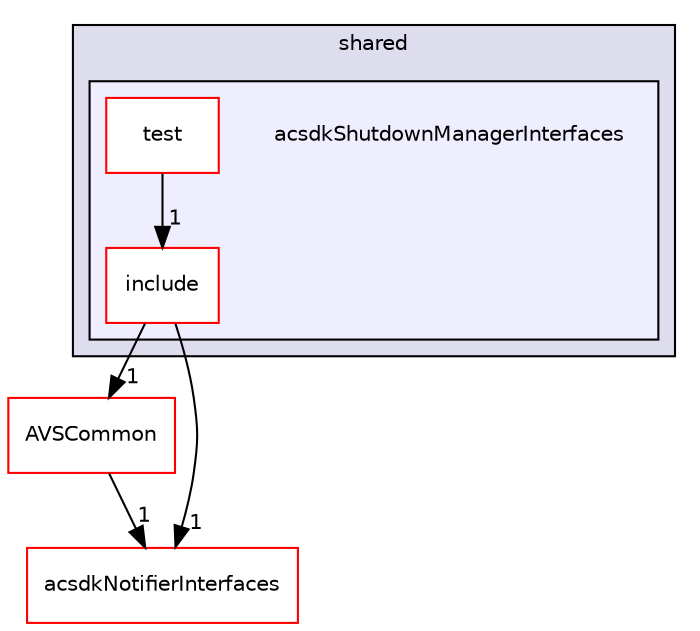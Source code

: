 digraph "/workplace/avs-device-sdk/shared/acsdkShutdownManagerInterfaces" {
  compound=true
  node [ fontsize="10", fontname="Helvetica"];
  edge [ labelfontsize="10", labelfontname="Helvetica"];
  subgraph clusterdir_9982052f7ce695d12571567315b2fafa {
    graph [ bgcolor="#ddddee", pencolor="black", label="shared" fontname="Helvetica", fontsize="10", URL="dir_9982052f7ce695d12571567315b2fafa.html"]
  subgraph clusterdir_327d2d2447c2d09118d81200f3476bc6 {
    graph [ bgcolor="#eeeeff", pencolor="black", label="" URL="dir_327d2d2447c2d09118d81200f3476bc6.html"];
    dir_327d2d2447c2d09118d81200f3476bc6 [shape=plaintext label="acsdkShutdownManagerInterfaces"];
    dir_28cc11924150c940675c4653a704057f [shape=box label="include" color="red" fillcolor="white" style="filled" URL="dir_28cc11924150c940675c4653a704057f.html"];
    dir_caf6419431fffe79348c7b671327a13b [shape=box label="test" color="red" fillcolor="white" style="filled" URL="dir_caf6419431fffe79348c7b671327a13b.html"];
  }
  }
  dir_13e65effb2bde530b17b3d5eefcd0266 [shape=box label="AVSCommon" fillcolor="white" style="filled" color="red" URL="dir_13e65effb2bde530b17b3d5eefcd0266.html"];
  dir_d3cfb0f75dbe2fd43efeb9e5a78af15e [shape=box label="acsdkNotifierInterfaces" fillcolor="white" style="filled" color="red" URL="dir_d3cfb0f75dbe2fd43efeb9e5a78af15e.html"];
  dir_caf6419431fffe79348c7b671327a13b->dir_28cc11924150c940675c4653a704057f [headlabel="1", labeldistance=1.5 headhref="dir_000624_000622.html"];
  dir_13e65effb2bde530b17b3d5eefcd0266->dir_d3cfb0f75dbe2fd43efeb9e5a78af15e [headlabel="1", labeldistance=1.5 headhref="dir_000017_000609.html"];
  dir_28cc11924150c940675c4653a704057f->dir_13e65effb2bde530b17b3d5eefcd0266 [headlabel="1", labeldistance=1.5 headhref="dir_000622_000017.html"];
  dir_28cc11924150c940675c4653a704057f->dir_d3cfb0f75dbe2fd43efeb9e5a78af15e [headlabel="1", labeldistance=1.5 headhref="dir_000622_000609.html"];
}
